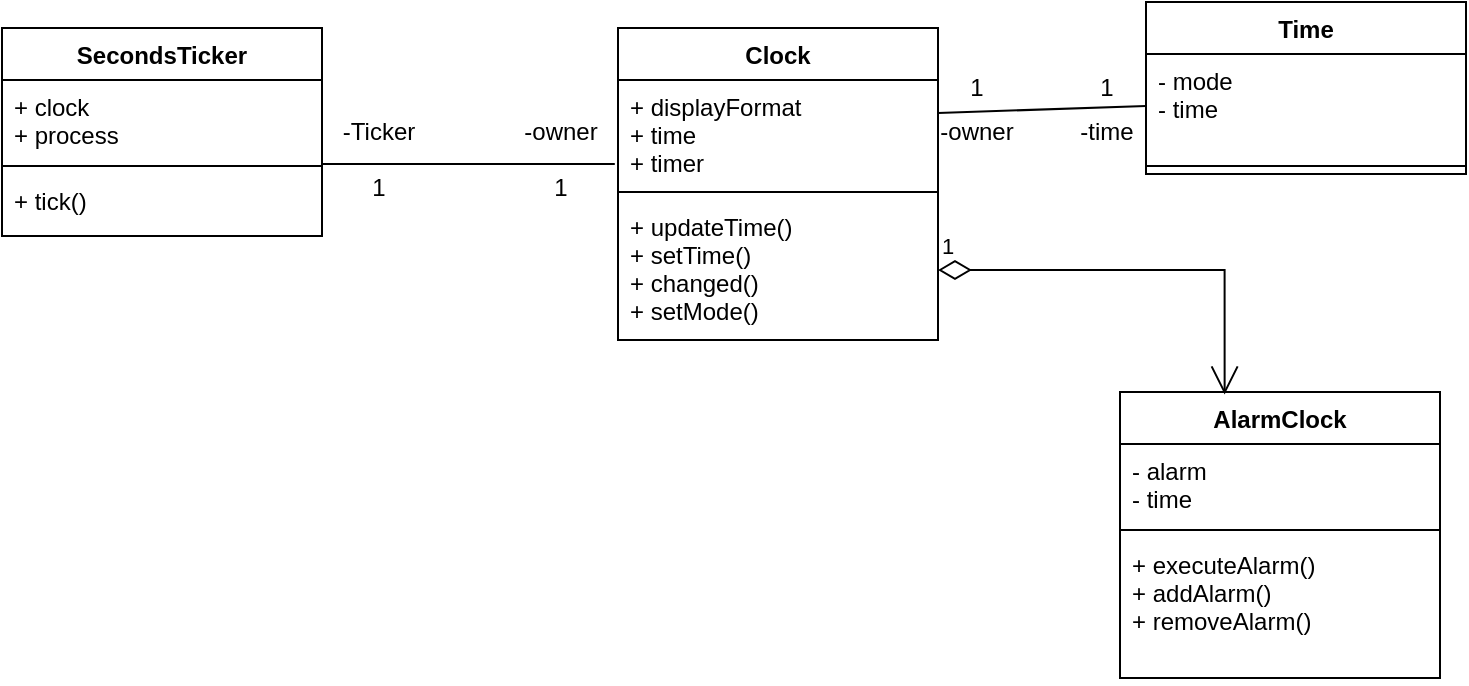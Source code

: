 <mxfile version="20.4.1" type="device"><diagram id="gDJLe3tCB53izDLcpRfm" name="Page-1"><mxGraphModel dx="782" dy="379" grid="1" gridSize="13" guides="1" tooltips="1" connect="1" arrows="1" fold="1" page="1" pageScale="1" pageWidth="827" pageHeight="1169" math="0" shadow="0"><root><mxCell id="0"/><mxCell id="1" parent="0"/><mxCell id="aISV6zP0bjabmAQmSMW4-1" value="Clock" style="swimlane;fontStyle=1;align=center;verticalAlign=top;childLayout=stackLayout;horizontal=1;startSize=26;horizontalStack=0;resizeParent=1;resizeParentMax=0;resizeLast=0;collapsible=1;marginBottom=0;" vertex="1" parent="1"><mxGeometry x="334" y="260" width="160" height="156" as="geometry"/></mxCell><mxCell id="aISV6zP0bjabmAQmSMW4-2" value="+ displayFormat&#10;+ time&#10;+ timer" style="text;strokeColor=none;fillColor=none;align=left;verticalAlign=top;spacingLeft=4;spacingRight=4;overflow=hidden;rotatable=0;points=[[0,0.5],[1,0.5]];portConstraint=eastwest;" vertex="1" parent="aISV6zP0bjabmAQmSMW4-1"><mxGeometry y="26" width="160" height="52" as="geometry"/></mxCell><mxCell id="aISV6zP0bjabmAQmSMW4-3" value="" style="line;strokeWidth=1;fillColor=none;align=left;verticalAlign=middle;spacingTop=-1;spacingLeft=3;spacingRight=3;rotatable=0;labelPosition=right;points=[];portConstraint=eastwest;strokeColor=inherit;" vertex="1" parent="aISV6zP0bjabmAQmSMW4-1"><mxGeometry y="78" width="160" height="8" as="geometry"/></mxCell><mxCell id="aISV6zP0bjabmAQmSMW4-4" value="+ updateTime()&#10;+ setTime()&#10;+ changed()&#10;+ setMode()" style="text;strokeColor=none;fillColor=none;align=left;verticalAlign=top;spacingLeft=4;spacingRight=4;overflow=hidden;rotatable=0;points=[[0,0.5],[1,0.5]];portConstraint=eastwest;" vertex="1" parent="aISV6zP0bjabmAQmSMW4-1"><mxGeometry y="86" width="160" height="70" as="geometry"/></mxCell><mxCell id="aISV6zP0bjabmAQmSMW4-5" value="AlarmClock" style="swimlane;fontStyle=1;align=center;verticalAlign=top;childLayout=stackLayout;horizontal=1;startSize=26;horizontalStack=0;resizeParent=1;resizeParentMax=0;resizeLast=0;collapsible=1;marginBottom=0;" vertex="1" parent="1"><mxGeometry x="585" y="442" width="160" height="143" as="geometry"/></mxCell><mxCell id="aISV6zP0bjabmAQmSMW4-6" value="- alarm&#10;- time" style="text;strokeColor=none;fillColor=none;align=left;verticalAlign=top;spacingLeft=4;spacingRight=4;overflow=hidden;rotatable=0;points=[[0,0.5],[1,0.5]];portConstraint=eastwest;" vertex="1" parent="aISV6zP0bjabmAQmSMW4-5"><mxGeometry y="26" width="160" height="39" as="geometry"/></mxCell><mxCell id="aISV6zP0bjabmAQmSMW4-7" value="" style="line;strokeWidth=1;fillColor=none;align=left;verticalAlign=middle;spacingTop=-1;spacingLeft=3;spacingRight=3;rotatable=0;labelPosition=right;points=[];portConstraint=eastwest;strokeColor=inherit;" vertex="1" parent="aISV6zP0bjabmAQmSMW4-5"><mxGeometry y="65" width="160" height="8" as="geometry"/></mxCell><mxCell id="aISV6zP0bjabmAQmSMW4-8" value="+ executeAlarm()&#10;+ addAlarm()&#10;+ removeAlarm()" style="text;strokeColor=none;fillColor=none;align=left;verticalAlign=top;spacingLeft=4;spacingRight=4;overflow=hidden;rotatable=0;points=[[0,0.5],[1,0.5]];portConstraint=eastwest;" vertex="1" parent="aISV6zP0bjabmAQmSMW4-5"><mxGeometry y="73" width="160" height="70" as="geometry"/></mxCell><mxCell id="aISV6zP0bjabmAQmSMW4-14" value="SecondsTicker" style="swimlane;fontStyle=1;align=center;verticalAlign=top;childLayout=stackLayout;horizontal=1;startSize=26;horizontalStack=0;resizeParent=1;resizeParentMax=0;resizeLast=0;collapsible=1;marginBottom=0;" vertex="1" parent="1"><mxGeometry x="26" y="260" width="160" height="104" as="geometry"/></mxCell><mxCell id="aISV6zP0bjabmAQmSMW4-15" value="+ clock&#10;+ process" style="text;strokeColor=none;fillColor=none;align=left;verticalAlign=top;spacingLeft=4;spacingRight=4;overflow=hidden;rotatable=0;points=[[0,0.5],[1,0.5]];portConstraint=eastwest;" vertex="1" parent="aISV6zP0bjabmAQmSMW4-14"><mxGeometry y="26" width="160" height="39" as="geometry"/></mxCell><mxCell id="aISV6zP0bjabmAQmSMW4-16" value="" style="line;strokeWidth=1;fillColor=none;align=left;verticalAlign=middle;spacingTop=-1;spacingLeft=3;spacingRight=3;rotatable=0;labelPosition=right;points=[];portConstraint=eastwest;strokeColor=inherit;" vertex="1" parent="aISV6zP0bjabmAQmSMW4-14"><mxGeometry y="65" width="160" height="8" as="geometry"/></mxCell><mxCell id="aISV6zP0bjabmAQmSMW4-17" value="+ tick()" style="text;strokeColor=none;fillColor=none;align=left;verticalAlign=top;spacingLeft=4;spacingRight=4;overflow=hidden;rotatable=0;points=[[0,0.5],[1,0.5]];portConstraint=eastwest;" vertex="1" parent="aISV6zP0bjabmAQmSMW4-14"><mxGeometry y="73" width="160" height="31" as="geometry"/></mxCell><mxCell id="aISV6zP0bjabmAQmSMW4-42" value="Time" style="swimlane;fontStyle=1;align=center;verticalAlign=top;childLayout=stackLayout;horizontal=1;startSize=26;horizontalStack=0;resizeParent=1;resizeParentMax=0;resizeLast=0;collapsible=1;marginBottom=0;" vertex="1" parent="1"><mxGeometry x="598" y="247" width="160" height="86" as="geometry"/></mxCell><mxCell id="aISV6zP0bjabmAQmSMW4-43" value="- mode&#10;- time" style="text;strokeColor=none;fillColor=none;align=left;verticalAlign=top;spacingLeft=4;spacingRight=4;overflow=hidden;rotatable=0;points=[[0,0.5],[1,0.5]];portConstraint=eastwest;" vertex="1" parent="aISV6zP0bjabmAQmSMW4-42"><mxGeometry y="26" width="160" height="52" as="geometry"/></mxCell><mxCell id="aISV6zP0bjabmAQmSMW4-44" value="" style="line;strokeWidth=1;fillColor=none;align=left;verticalAlign=middle;spacingTop=-1;spacingLeft=3;spacingRight=3;rotatable=0;labelPosition=right;points=[];portConstraint=eastwest;strokeColor=inherit;" vertex="1" parent="aISV6zP0bjabmAQmSMW4-42"><mxGeometry y="78" width="160" height="8" as="geometry"/></mxCell><mxCell id="aISV6zP0bjabmAQmSMW4-54" value="" style="endArrow=none;html=1;rounded=0;entryX=-0.01;entryY=0.808;entryDx=0;entryDy=0;entryPerimeter=0;" edge="1" parent="1" target="aISV6zP0bjabmAQmSMW4-2"><mxGeometry width="50" height="50" relative="1" as="geometry"><mxPoint x="186" y="328" as="sourcePoint"/><mxPoint x="236" y="278" as="targetPoint"/></mxGeometry></mxCell><mxCell id="aISV6zP0bjabmAQmSMW4-60" value="" style="endArrow=none;html=1;rounded=0;entryX=0;entryY=0.5;entryDx=0;entryDy=0;" edge="1" parent="1" target="aISV6zP0bjabmAQmSMW4-43"><mxGeometry width="50" height="50" relative="1" as="geometry"><mxPoint x="494" y="302.5" as="sourcePoint"/><mxPoint x="598" y="299" as="targetPoint"/></mxGeometry></mxCell><mxCell id="aISV6zP0bjabmAQmSMW4-61" value="-owner" style="rounded=0;whiteSpace=wrap;html=1;fillColor=none;strokeColor=none;" vertex="1" parent="1"><mxGeometry x="286" y="305.5" width="39" height="13" as="geometry"/></mxCell><mxCell id="aISV6zP0bjabmAQmSMW4-63" value="-owner" style="rounded=0;whiteSpace=wrap;html=1;fillColor=none;strokeColor=none;" vertex="1" parent="1"><mxGeometry x="494" y="305.5" width="39" height="13" as="geometry"/></mxCell><mxCell id="aISV6zP0bjabmAQmSMW4-64" value="-Ticker" style="rounded=0;whiteSpace=wrap;html=1;fillColor=none;strokeColor=none;" vertex="1" parent="1"><mxGeometry x="195" y="305.5" width="39" height="13" as="geometry"/></mxCell><mxCell id="aISV6zP0bjabmAQmSMW4-65" value="-time" style="rounded=0;whiteSpace=wrap;html=1;fillColor=none;strokeColor=none;" vertex="1" parent="1"><mxGeometry x="559" y="305.5" width="39" height="13" as="geometry"/></mxCell><mxCell id="aISV6zP0bjabmAQmSMW4-66" value="1" style="rounded=0;whiteSpace=wrap;html=1;fillColor=none;strokeColor=none;" vertex="1" parent="1"><mxGeometry x="195" y="333" width="39" height="13" as="geometry"/></mxCell><mxCell id="aISV6zP0bjabmAQmSMW4-67" value="1" style="rounded=0;whiteSpace=wrap;html=1;fillColor=none;strokeColor=none;" vertex="1" parent="1"><mxGeometry x="286" y="333" width="39" height="13" as="geometry"/></mxCell><mxCell id="aISV6zP0bjabmAQmSMW4-68" value="1" style="rounded=0;whiteSpace=wrap;html=1;fillColor=none;strokeColor=none;" vertex="1" parent="1"><mxGeometry x="494" y="283.5" width="39" height="13" as="geometry"/></mxCell><mxCell id="aISV6zP0bjabmAQmSMW4-69" value="1" style="rounded=0;whiteSpace=wrap;html=1;fillColor=none;strokeColor=none;" vertex="1" parent="1"><mxGeometry x="559" y="283.5" width="39" height="13" as="geometry"/></mxCell><mxCell id="aISV6zP0bjabmAQmSMW4-74" value="1" style="endArrow=open;html=1;endSize=12;startArrow=diamondThin;startSize=14;startFill=0;edgeStyle=orthogonalEdgeStyle;align=left;verticalAlign=bottom;rounded=0;exitX=1;exitY=0.5;exitDx=0;exitDy=0;entryX=0.327;entryY=0.009;entryDx=0;entryDy=0;entryPerimeter=0;" edge="1" parent="1" source="aISV6zP0bjabmAQmSMW4-4" target="aISV6zP0bjabmAQmSMW4-5"><mxGeometry x="-1" y="3" relative="1" as="geometry"><mxPoint x="390" y="481" as="sourcePoint"/><mxPoint x="550" y="481" as="targetPoint"/></mxGeometry></mxCell></root></mxGraphModel></diagram></mxfile>